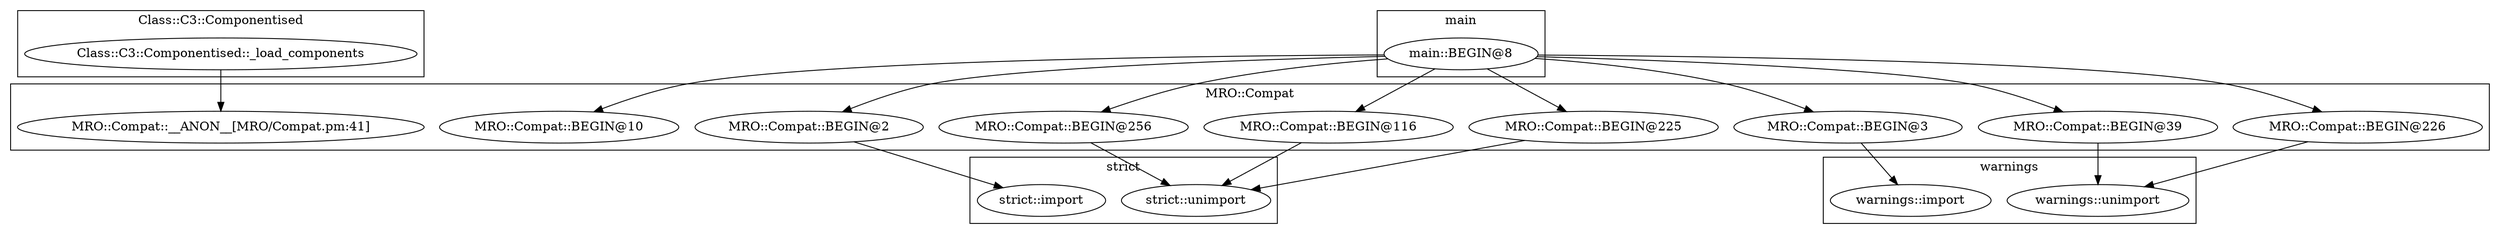 digraph {
graph [overlap=false]
subgraph cluster_MRO_Compat {
	label="MRO::Compat";
	"MRO::Compat::BEGIN@2";
	"MRO::Compat::__ANON__[MRO/Compat.pm:41]";
	"MRO::Compat::BEGIN@225";
	"MRO::Compat::BEGIN@116";
	"MRO::Compat::BEGIN@39";
	"MRO::Compat::BEGIN@256";
	"MRO::Compat::BEGIN@3";
	"MRO::Compat::BEGIN@10";
	"MRO::Compat::BEGIN@226";
}
subgraph cluster_Class_C3_Componentised {
	label="Class::C3::Componentised";
	"Class::C3::Componentised::_load_components";
}
subgraph cluster_warnings {
	label="warnings";
	"warnings::unimport";
	"warnings::import";
}
subgraph cluster_strict {
	label="strict";
	"strict::import";
	"strict::unimport";
}
subgraph cluster_main {
	label="main";
	"main::BEGIN@8";
}
"main::BEGIN@8" -> "MRO::Compat::BEGIN@10";
"main::BEGIN@8" -> "MRO::Compat::BEGIN@116";
"MRO::Compat::BEGIN@116" -> "strict::unimport";
"MRO::Compat::BEGIN@256" -> "strict::unimport";
"MRO::Compat::BEGIN@225" -> "strict::unimport";
"MRO::Compat::BEGIN@3" -> "warnings::import";
"MRO::Compat::BEGIN@2" -> "strict::import";
"MRO::Compat::BEGIN@39" -> "warnings::unimport";
"MRO::Compat::BEGIN@226" -> "warnings::unimport";
"main::BEGIN@8" -> "MRO::Compat::BEGIN@226";
"main::BEGIN@8" -> "MRO::Compat::BEGIN@3";
"Class::C3::Componentised::_load_components" -> "MRO::Compat::__ANON__[MRO/Compat.pm:41]";
"main::BEGIN@8" -> "MRO::Compat::BEGIN@256";
"main::BEGIN@8" -> "MRO::Compat::BEGIN@225";
"main::BEGIN@8" -> "MRO::Compat::BEGIN@2";
"main::BEGIN@8" -> "MRO::Compat::BEGIN@39";
}
